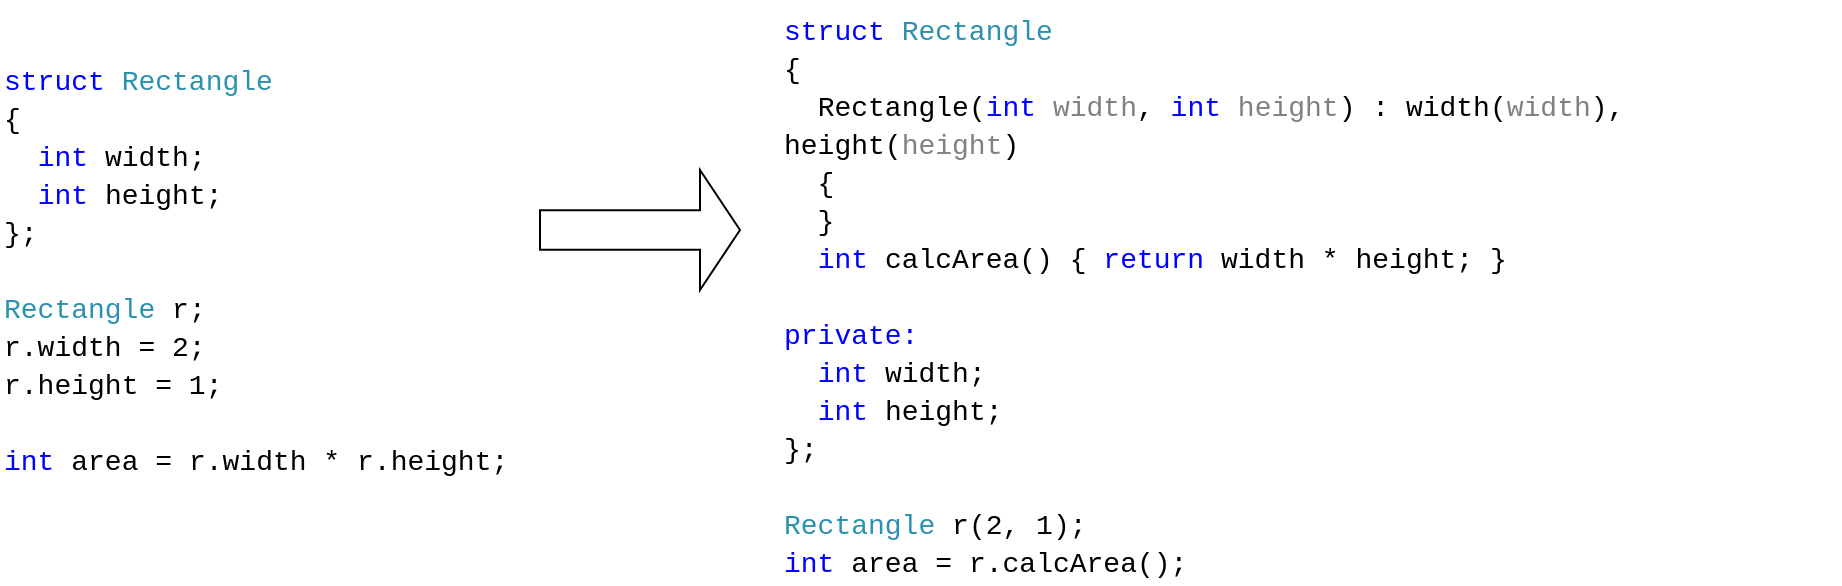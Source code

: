 <mxfile version="15.1.3" type="device"><diagram id="sawZaf5A5yXtKgpzjFFM" name="第 1 页"><mxGraphModel dx="1038" dy="607" grid="1" gridSize="10" guides="1" tooltips="1" connect="1" arrows="1" fold="1" page="1" pageScale="1" pageWidth="1169" pageHeight="1654" math="0" shadow="0"><root><mxCell id="0"/><mxCell id="1" parent="0"/><mxCell id="P72bRVacD3S9eFEii662-5" value="&lt;div style=&quot;color: rgb(0, 0, 0); background-color: rgb(255, 255, 255); font-family: consolas, &amp;quot;courier new&amp;quot;, monospace; font-weight: normal; font-size: 14px; line-height: 19px;&quot;&gt;&lt;div&gt;&lt;span style=&quot;color: #0000ff&quot;&gt;struct&lt;/span&gt;&lt;span style=&quot;color: #000000&quot;&gt; &lt;/span&gt;&lt;span style=&quot;color: #2b91af&quot;&gt;Rectangle&lt;/span&gt;&lt;/div&gt;&lt;div&gt;&lt;span style=&quot;color: #000000&quot;&gt;{&lt;/span&gt;&lt;/div&gt;&lt;div&gt;&lt;span style=&quot;color: #000000&quot;&gt;&amp;nbsp; &lt;/span&gt;&lt;span style=&quot;color: #0000ff&quot;&gt;int&lt;/span&gt;&lt;span style=&quot;color: #000000&quot;&gt; &lt;/span&gt;&lt;span style=&quot;color: #000000&quot;&gt;width&lt;/span&gt;&lt;span style=&quot;color: #000000&quot;&gt;;&lt;/span&gt;&lt;/div&gt;&lt;div&gt;&lt;span style=&quot;color: #000000&quot;&gt;&amp;nbsp; &lt;/span&gt;&lt;span style=&quot;color: #0000ff&quot;&gt;int&lt;/span&gt;&lt;span style=&quot;color: #000000&quot;&gt; &lt;/span&gt;&lt;span style=&quot;color: #000000&quot;&gt;height&lt;/span&gt;&lt;span style=&quot;color: #000000&quot;&gt;;&lt;/span&gt;&lt;/div&gt;&lt;div&gt;&lt;span style=&quot;color: #000000&quot;&gt;};&lt;/span&gt;&lt;/div&gt;&lt;br&gt;&lt;div&gt;&lt;span style=&quot;color: #2b91af&quot;&gt;Rectangle&lt;/span&gt;&lt;span style=&quot;color: #000000&quot;&gt; &lt;/span&gt;&lt;span style=&quot;color: #000000&quot;&gt;r&lt;/span&gt;&lt;span style=&quot;color: #000000&quot;&gt;;&lt;/span&gt;&lt;/div&gt;&lt;div&gt;&lt;span style=&quot;color: #000000&quot;&gt;r&lt;/span&gt;&lt;span style=&quot;color: #000000&quot;&gt;.width = 2;&lt;/span&gt;&lt;/div&gt;&lt;div&gt;&lt;span style=&quot;color: #000000&quot;&gt;r&lt;/span&gt;&lt;span style=&quot;color: #000000&quot;&gt;.height = 1;&lt;/span&gt;&lt;/div&gt;&lt;br&gt;&lt;div&gt;&lt;span style=&quot;color: #0000ff&quot;&gt;int&lt;/span&gt;&lt;span style=&quot;color: #000000&quot;&gt; &lt;/span&gt;&lt;span style=&quot;color: #000000&quot;&gt;area&lt;/span&gt;&lt;span style=&quot;color: #000000&quot;&gt; = &lt;/span&gt;&lt;span style=&quot;color: #000000&quot;&gt;r&lt;/span&gt;&lt;span style=&quot;color: #000000&quot;&gt;.&lt;/span&gt;&lt;span style=&quot;color: #000000&quot;&gt;width&lt;/span&gt;&lt;span style=&quot;color: #000000&quot;&gt; * &lt;/span&gt;&lt;span style=&quot;color: #000000&quot;&gt;r&lt;/span&gt;&lt;span style=&quot;color: #000000&quot;&gt;.&lt;/span&gt;&lt;span style=&quot;color: #000000&quot;&gt;height&lt;/span&gt;&lt;span style=&quot;color: #000000&quot;&gt;;&lt;/span&gt;&lt;/div&gt;&lt;/div&gt;" style="text;whiteSpace=wrap;html=1;" vertex="1" parent="1"><mxGeometry x="150" y="170" width="260" height="220" as="geometry"/></mxCell><mxCell id="P72bRVacD3S9eFEii662-6" value="&lt;div style=&quot;color: rgb(0, 0, 0); background-color: rgb(255, 255, 255); font-family: consolas, &amp;quot;courier new&amp;quot;, monospace; font-weight: normal; font-size: 14px; line-height: 19px;&quot;&gt;&lt;div&gt;&lt;span style=&quot;color: #0000ff&quot;&gt;struct&lt;/span&gt;&lt;span style=&quot;color: #000000&quot;&gt; &lt;/span&gt;&lt;span style=&quot;color: #2b91af&quot;&gt;Rectangle&lt;/span&gt;&lt;/div&gt;&lt;div&gt;&lt;span style=&quot;color: #000000&quot;&gt;{&lt;/span&gt;&lt;/div&gt;&lt;div&gt;&lt;span style=&quot;color: #000000&quot;&gt;&amp;nbsp; &lt;/span&gt;&lt;span style=&quot;color: #000000&quot;&gt;Rectangle&lt;/span&gt;&lt;span style=&quot;color: #000000&quot;&gt;(&lt;/span&gt;&lt;span style=&quot;color: #0000ff&quot;&gt;int&lt;/span&gt;&lt;span style=&quot;color: #000000&quot;&gt; &lt;/span&gt;&lt;span style=&quot;color: #808080&quot;&gt;width&lt;/span&gt;&lt;span style=&quot;color: #000000&quot;&gt;, &lt;/span&gt;&lt;span style=&quot;color: #0000ff&quot;&gt;int&lt;/span&gt;&lt;span style=&quot;color: #000000&quot;&gt; &lt;/span&gt;&lt;span style=&quot;color: #808080&quot;&gt;height&lt;/span&gt;&lt;span style=&quot;color: #000000&quot;&gt;) : &lt;/span&gt;&lt;span style=&quot;color: #000000&quot;&gt;width&lt;/span&gt;&lt;span style=&quot;color: #000000&quot;&gt;(&lt;/span&gt;&lt;span style=&quot;color: #808080&quot;&gt;width&lt;/span&gt;&lt;span style=&quot;color: #000000&quot;&gt;), &lt;/span&gt;&lt;span style=&quot;color: #000000&quot;&gt;height&lt;/span&gt;&lt;span style=&quot;color: #000000&quot;&gt;(&lt;/span&gt;&lt;span style=&quot;color: #808080&quot;&gt;height&lt;/span&gt;&lt;span style=&quot;color: #000000&quot;&gt;)&lt;/span&gt;&lt;/div&gt;&lt;div&gt;&lt;span style=&quot;color: #000000&quot;&gt;&amp;nbsp; {&lt;/span&gt;&lt;/div&gt;&lt;div&gt;&lt;span style=&quot;color: #000000&quot;&gt;&amp;nbsp; }&lt;/span&gt;&lt;/div&gt;&lt;div&gt;&lt;span style=&quot;color: #000000&quot;&gt;&amp;nbsp; &lt;/span&gt;&lt;span style=&quot;color: #0000ff&quot;&gt;int&lt;/span&gt;&lt;span style=&quot;color: #000000&quot;&gt; &lt;/span&gt;&lt;span style=&quot;color: #000000&quot;&gt;calcArea&lt;/span&gt;&lt;span style=&quot;color: #000000&quot;&gt;() { &lt;/span&gt;&lt;span style=&quot;color: #0000ff&quot;&gt;return&lt;/span&gt;&lt;span style=&quot;color: #000000&quot;&gt; &lt;/span&gt;&lt;span style=&quot;color: #000000&quot;&gt;width&lt;/span&gt;&lt;span style=&quot;color: #000000&quot;&gt; * &lt;/span&gt;&lt;span style=&quot;color: #000000&quot;&gt;height&lt;/span&gt;&lt;span style=&quot;color: #000000&quot;&gt;; }&lt;/span&gt;&lt;/div&gt;&lt;br&gt;&lt;div&gt;&lt;span style=&quot;color: #0000ff&quot;&gt;private:&lt;/span&gt;&lt;/div&gt;&lt;div&gt;&lt;span style=&quot;color: #000000&quot;&gt;&amp;nbsp; &lt;/span&gt;&lt;span style=&quot;color: #0000ff&quot;&gt;int&lt;/span&gt;&lt;span style=&quot;color: #000000&quot;&gt; &lt;/span&gt;&lt;span style=&quot;color: #000000&quot;&gt;width&lt;/span&gt;&lt;span style=&quot;color: #000000&quot;&gt;;&lt;/span&gt;&lt;/div&gt;&lt;div&gt;&lt;span style=&quot;color: #000000&quot;&gt;&amp;nbsp; &lt;/span&gt;&lt;span style=&quot;color: #0000ff&quot;&gt;int&lt;/span&gt;&lt;span style=&quot;color: #000000&quot;&gt; &lt;/span&gt;&lt;span style=&quot;color: #000000&quot;&gt;height&lt;/span&gt;&lt;span style=&quot;color: #000000&quot;&gt;;&lt;/span&gt;&lt;/div&gt;&lt;div&gt;&lt;span style=&quot;color: #000000&quot;&gt;};&lt;/span&gt;&lt;/div&gt;&lt;br&gt;&lt;div&gt;&lt;span style=&quot;color: #2b91af&quot;&gt;Rectangle&lt;/span&gt;&lt;span style=&quot;color: #000000&quot;&gt; &lt;/span&gt;&lt;span style=&quot;color: #000000&quot;&gt;r&lt;/span&gt;&lt;span style=&quot;color: #000000&quot;&gt;(2, 1);&lt;/span&gt;&lt;/div&gt;&lt;div&gt;&lt;span style=&quot;color: #0000ff&quot;&gt;int&lt;/span&gt;&lt;span style=&quot;color: #000000&quot;&gt; &lt;/span&gt;&lt;span style=&quot;color: #000000&quot;&gt;area&lt;/span&gt;&lt;span style=&quot;color: #000000&quot;&gt; = &lt;/span&gt;&lt;span style=&quot;color: #000000&quot;&gt;r&lt;/span&gt;&lt;span style=&quot;color: #000000&quot;&gt;.calcArea();&lt;/span&gt;&lt;/div&gt;&lt;/div&gt;" style="text;whiteSpace=wrap;html=1;" vertex="1" parent="1"><mxGeometry x="540" y="145" width="530" height="270" as="geometry"/></mxCell><mxCell id="P72bRVacD3S9eFEii662-8" value="" style="html=1;shadow=0;dashed=0;align=center;verticalAlign=middle;shape=mxgraph.arrows2.arrow;dy=0.67;dx=20;notch=0;" vertex="1" parent="1"><mxGeometry x="420" y="230" width="100" height="60" as="geometry"/></mxCell></root></mxGraphModel></diagram></mxfile>